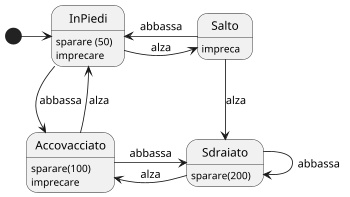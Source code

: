 @startuml
scale 350 width
[*] -right-> InPiedi

InPiedi : sparare (50)
InPiedi : imprecare

Accovacciato -right-> Sdraiato : abbassa
Sdraiato -right-> Accovacciato : alza

Sdraiato : sparare(200)

InPiedi -left-> Salto : alza
Salto -left-> InPiedi : abbassa

Salto : impreca

InPiedi -down-> Accovacciato : abbassa
Accovacciato -down-> InPiedi : alza

Accovacciato : sparare(100)
Accovacciato : imprecare

Sdraiato --> Sdraiato : abbassa
Salto -down-> Sdraiato : alza

@enduml